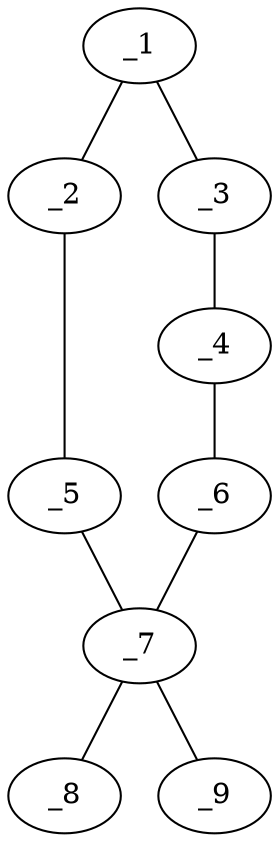 graph molid693424 {
	_1	 [charge=0,
		chem=1,
		symbol="C  ",
		x=2,
		y="0.5"];
	_2	 [charge=0,
		chem=1,
		symbol="C  ",
		x="2.7818",
		y="1.1235"];
	_1 -- _2	 [valence=1];
	_3	 [charge=0,
		chem=1,
		symbol="C  ",
		x=2,
		y="-0.5"];
	_1 -- _3	 [valence=2];
	_5	 [charge=0,
		chem=2,
		symbol="O  ",
		x="3.7568",
		y="0.901"];
	_2 -- _5	 [valence=1];
	_4	 [charge=0,
		chem=1,
		symbol="C  ",
		x="2.7818",
		y="-1.1235"];
	_3 -- _4	 [valence=1];
	_6	 [charge=0,
		chem=2,
		symbol="O  ",
		x="3.7568",
		y="-0.901"];
	_4 -- _6	 [valence=1];
	_7	 [charge=0,
		chem=1,
		symbol="C  ",
		x="4.1906",
		y=0];
	_5 -- _7	 [valence=1];
	_6 -- _7	 [valence=1];
	_8	 [charge=0,
		chem=1,
		symbol="C  ",
		x="5.0916",
		y="0.4339"];
	_7 -- _8	 [valence=1];
	_9	 [charge=0,
		chem=1,
		symbol="C  ",
		x="5.0916",
		y="-0.4339"];
	_7 -- _9	 [valence=1];
}
